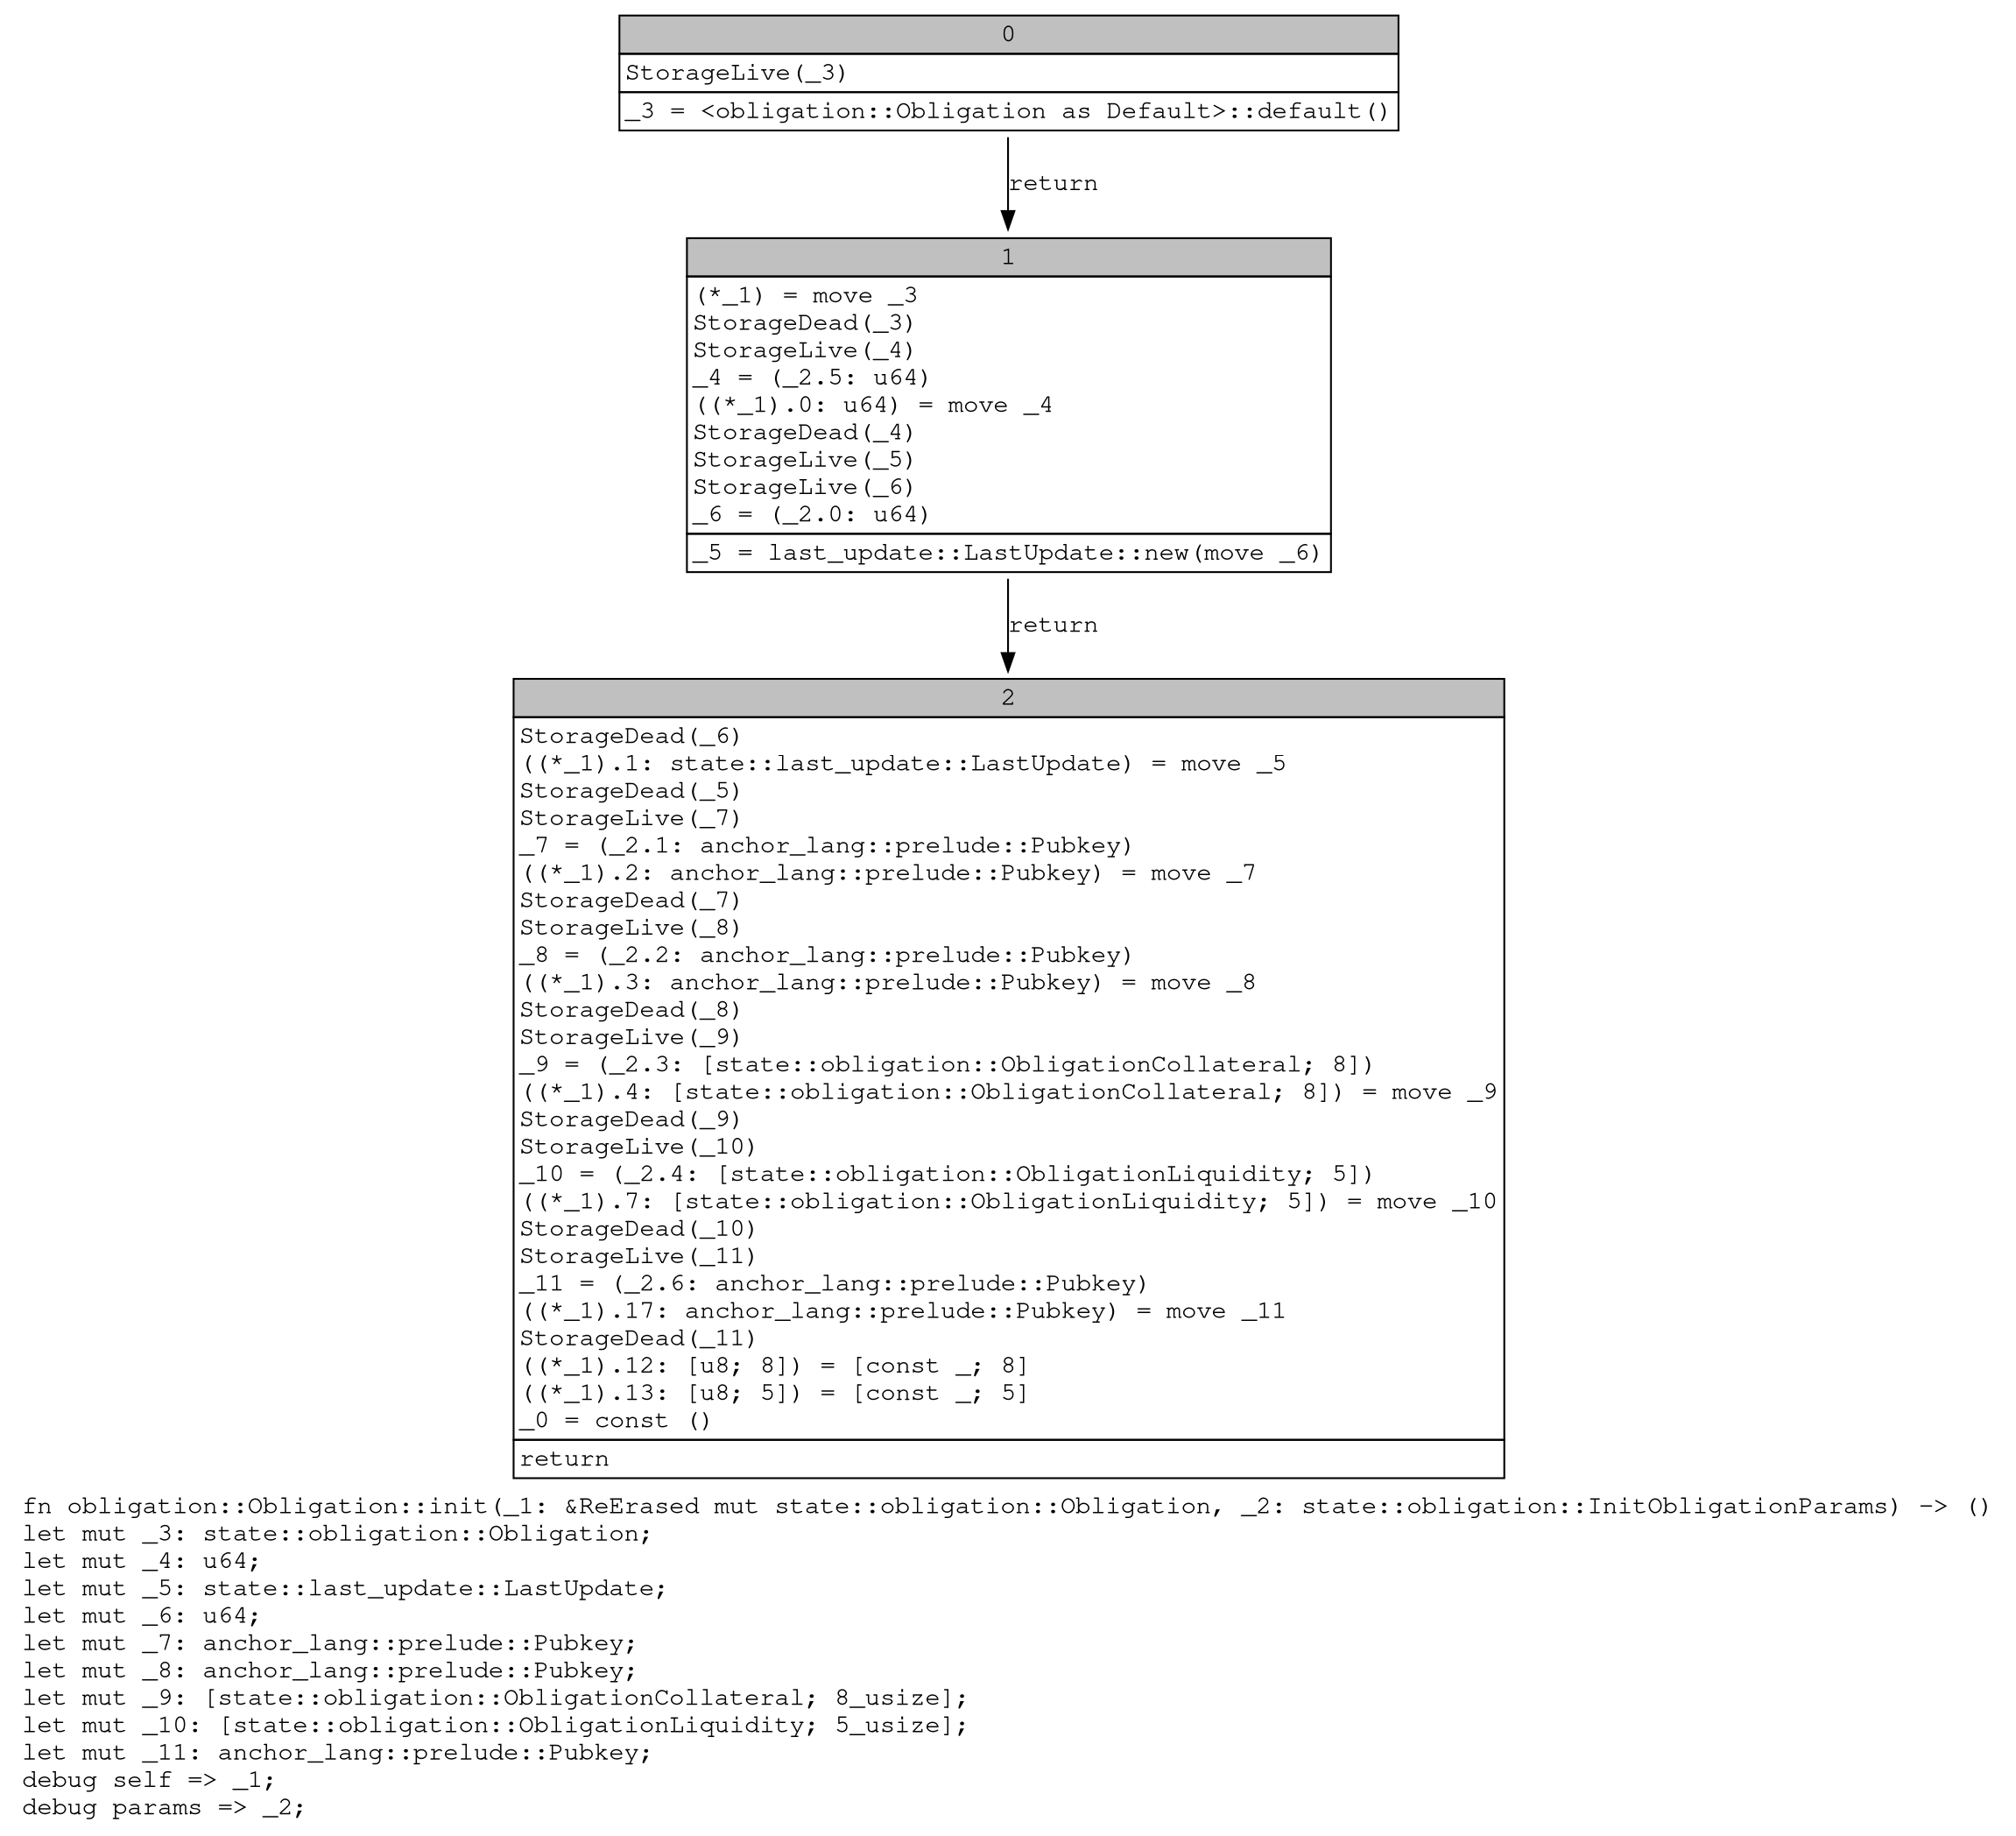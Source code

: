 digraph Mir_0_1655 {
    graph [fontname="Courier, monospace"];
    node [fontname="Courier, monospace"];
    edge [fontname="Courier, monospace"];
    label=<fn obligation::Obligation::init(_1: &amp;ReErased mut state::obligation::Obligation, _2: state::obligation::InitObligationParams) -&gt; ()<br align="left"/>let mut _3: state::obligation::Obligation;<br align="left"/>let mut _4: u64;<br align="left"/>let mut _5: state::last_update::LastUpdate;<br align="left"/>let mut _6: u64;<br align="left"/>let mut _7: anchor_lang::prelude::Pubkey;<br align="left"/>let mut _8: anchor_lang::prelude::Pubkey;<br align="left"/>let mut _9: [state::obligation::ObligationCollateral; 8_usize];<br align="left"/>let mut _10: [state::obligation::ObligationLiquidity; 5_usize];<br align="left"/>let mut _11: anchor_lang::prelude::Pubkey;<br align="left"/>debug self =&gt; _1;<br align="left"/>debug params =&gt; _2;<br align="left"/>>;
    bb0__0_1655 [shape="none", label=<<table border="0" cellborder="1" cellspacing="0"><tr><td bgcolor="gray" align="center" colspan="1">0</td></tr><tr><td align="left" balign="left">StorageLive(_3)<br/></td></tr><tr><td align="left">_3 = &lt;obligation::Obligation as Default&gt;::default()</td></tr></table>>];
    bb1__0_1655 [shape="none", label=<<table border="0" cellborder="1" cellspacing="0"><tr><td bgcolor="gray" align="center" colspan="1">1</td></tr><tr><td align="left" balign="left">(*_1) = move _3<br/>StorageDead(_3)<br/>StorageLive(_4)<br/>_4 = (_2.5: u64)<br/>((*_1).0: u64) = move _4<br/>StorageDead(_4)<br/>StorageLive(_5)<br/>StorageLive(_6)<br/>_6 = (_2.0: u64)<br/></td></tr><tr><td align="left">_5 = last_update::LastUpdate::new(move _6)</td></tr></table>>];
    bb2__0_1655 [shape="none", label=<<table border="0" cellborder="1" cellspacing="0"><tr><td bgcolor="gray" align="center" colspan="1">2</td></tr><tr><td align="left" balign="left">StorageDead(_6)<br/>((*_1).1: state::last_update::LastUpdate) = move _5<br/>StorageDead(_5)<br/>StorageLive(_7)<br/>_7 = (_2.1: anchor_lang::prelude::Pubkey)<br/>((*_1).2: anchor_lang::prelude::Pubkey) = move _7<br/>StorageDead(_7)<br/>StorageLive(_8)<br/>_8 = (_2.2: anchor_lang::prelude::Pubkey)<br/>((*_1).3: anchor_lang::prelude::Pubkey) = move _8<br/>StorageDead(_8)<br/>StorageLive(_9)<br/>_9 = (_2.3: [state::obligation::ObligationCollateral; 8])<br/>((*_1).4: [state::obligation::ObligationCollateral; 8]) = move _9<br/>StorageDead(_9)<br/>StorageLive(_10)<br/>_10 = (_2.4: [state::obligation::ObligationLiquidity; 5])<br/>((*_1).7: [state::obligation::ObligationLiquidity; 5]) = move _10<br/>StorageDead(_10)<br/>StorageLive(_11)<br/>_11 = (_2.6: anchor_lang::prelude::Pubkey)<br/>((*_1).17: anchor_lang::prelude::Pubkey) = move _11<br/>StorageDead(_11)<br/>((*_1).12: [u8; 8]) = [const _; 8]<br/>((*_1).13: [u8; 5]) = [const _; 5]<br/>_0 = const ()<br/></td></tr><tr><td align="left">return</td></tr></table>>];
    bb0__0_1655 -> bb1__0_1655 [label="return"];
    bb1__0_1655 -> bb2__0_1655 [label="return"];
}
